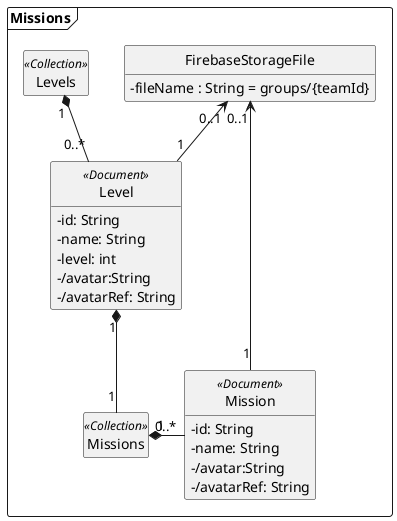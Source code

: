 
@startuml Missions

package Missions <<Frame>> {
 class FirebaseStorageFile {
    - fileName : String = groups/{teamId}
}


class Levels <<Collection>>
 class Level <<Document>>{
     - id: String
     - name: String
     - level: int
     - /avatar:String
     - /avatarRef: String    
 }

 class Missions <<Collection>>
 class Mission <<Document>>{
     - id: String
     - name: String
     - /avatar:String
     - /avatarRef: String    
 }


 FirebaseStorageFile "0..1"<--"1"Mission
 FirebaseStorageFile "0..1"<--"1"Level
Levels"1"*--"0..*" Level
 Missions"1"*-"0..*" Mission
Level"1"*-down-"1" Missions
}

hide empty members   
hide circle
skinparam classAttributeIconSize 0
@enduml